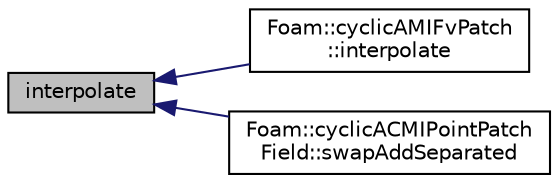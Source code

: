 digraph "interpolate"
{
  bgcolor="transparent";
  edge [fontname="Helvetica",fontsize="10",labelfontname="Helvetica",labelfontsize="10"];
  node [fontname="Helvetica",fontsize="10",shape=record];
  rankdir="LR";
  Node1 [label="interpolate",height=0.2,width=0.4,color="black", fillcolor="grey75", style="filled", fontcolor="black"];
  Node1 -> Node2 [dir="back",color="midnightblue",fontsize="10",style="solid",fontname="Helvetica"];
  Node2 [label="Foam::cyclicAMIFvPatch\l::interpolate",height=0.2,width=0.4,color="black",URL="$a00459.html#a85fb1f1d9d75e3917f83204dc3da1020"];
  Node1 -> Node3 [dir="back",color="midnightblue",fontsize="10",style="solid",fontname="Helvetica"];
  Node3 [label="Foam::cyclicACMIPointPatch\lField::swapAddSeparated",height=0.2,width=0.4,color="black",URL="$a00457.html#acc70e74fffb1cf3d5f18e021d5771458",tooltip="Complete swap of patch point values and add to local values. "];
}
